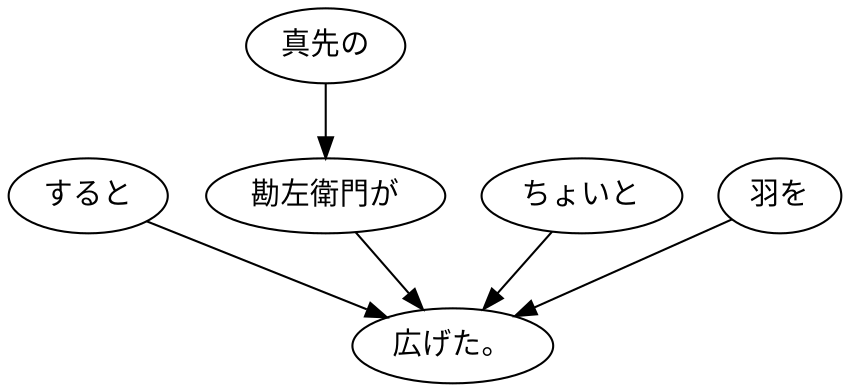 digraph graph4135 {
	node0 [label="すると"];
	node1 [label="真先の"];
	node2 [label="勘左衛門が"];
	node3 [label="ちょいと"];
	node4 [label="羽を"];
	node5 [label="広げた。"];
	node0 -> node5;
	node1 -> node2;
	node2 -> node5;
	node3 -> node5;
	node4 -> node5;
}
